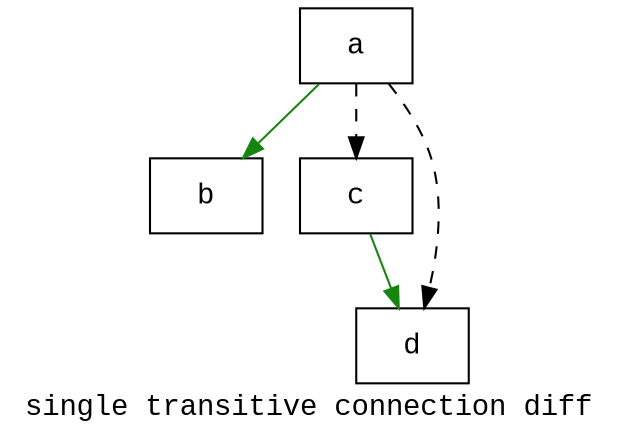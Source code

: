 digraph D {
    label="single transitive connection diff";
    bgcolor="#ffffff";
    fontcolor="#000000";
    fontname="Courier New";
    
    node1 [color="#000000",fontcolor="#000000",fontname="Courier New",shape="rectangle",label="a"]
    
    node2 [color="#000000",fontcolor="#000000",fontname="Courier New",shape="rectangle",label="b"]
    
    node3 [color="#000000",fontcolor="#000000",fontname="Courier New",shape="rectangle",label="c"]
    
    node4 [color="#000000",fontcolor="#000000",fontname="Courier New",shape="rectangle",label="d"]
    
    node1 -> node2 [color="#158510",]
    node1 -> node3 [style="dashed",]
    node1 -> node4 [style="dashed",]
    node3 -> node4 [color="#158510",]
}
